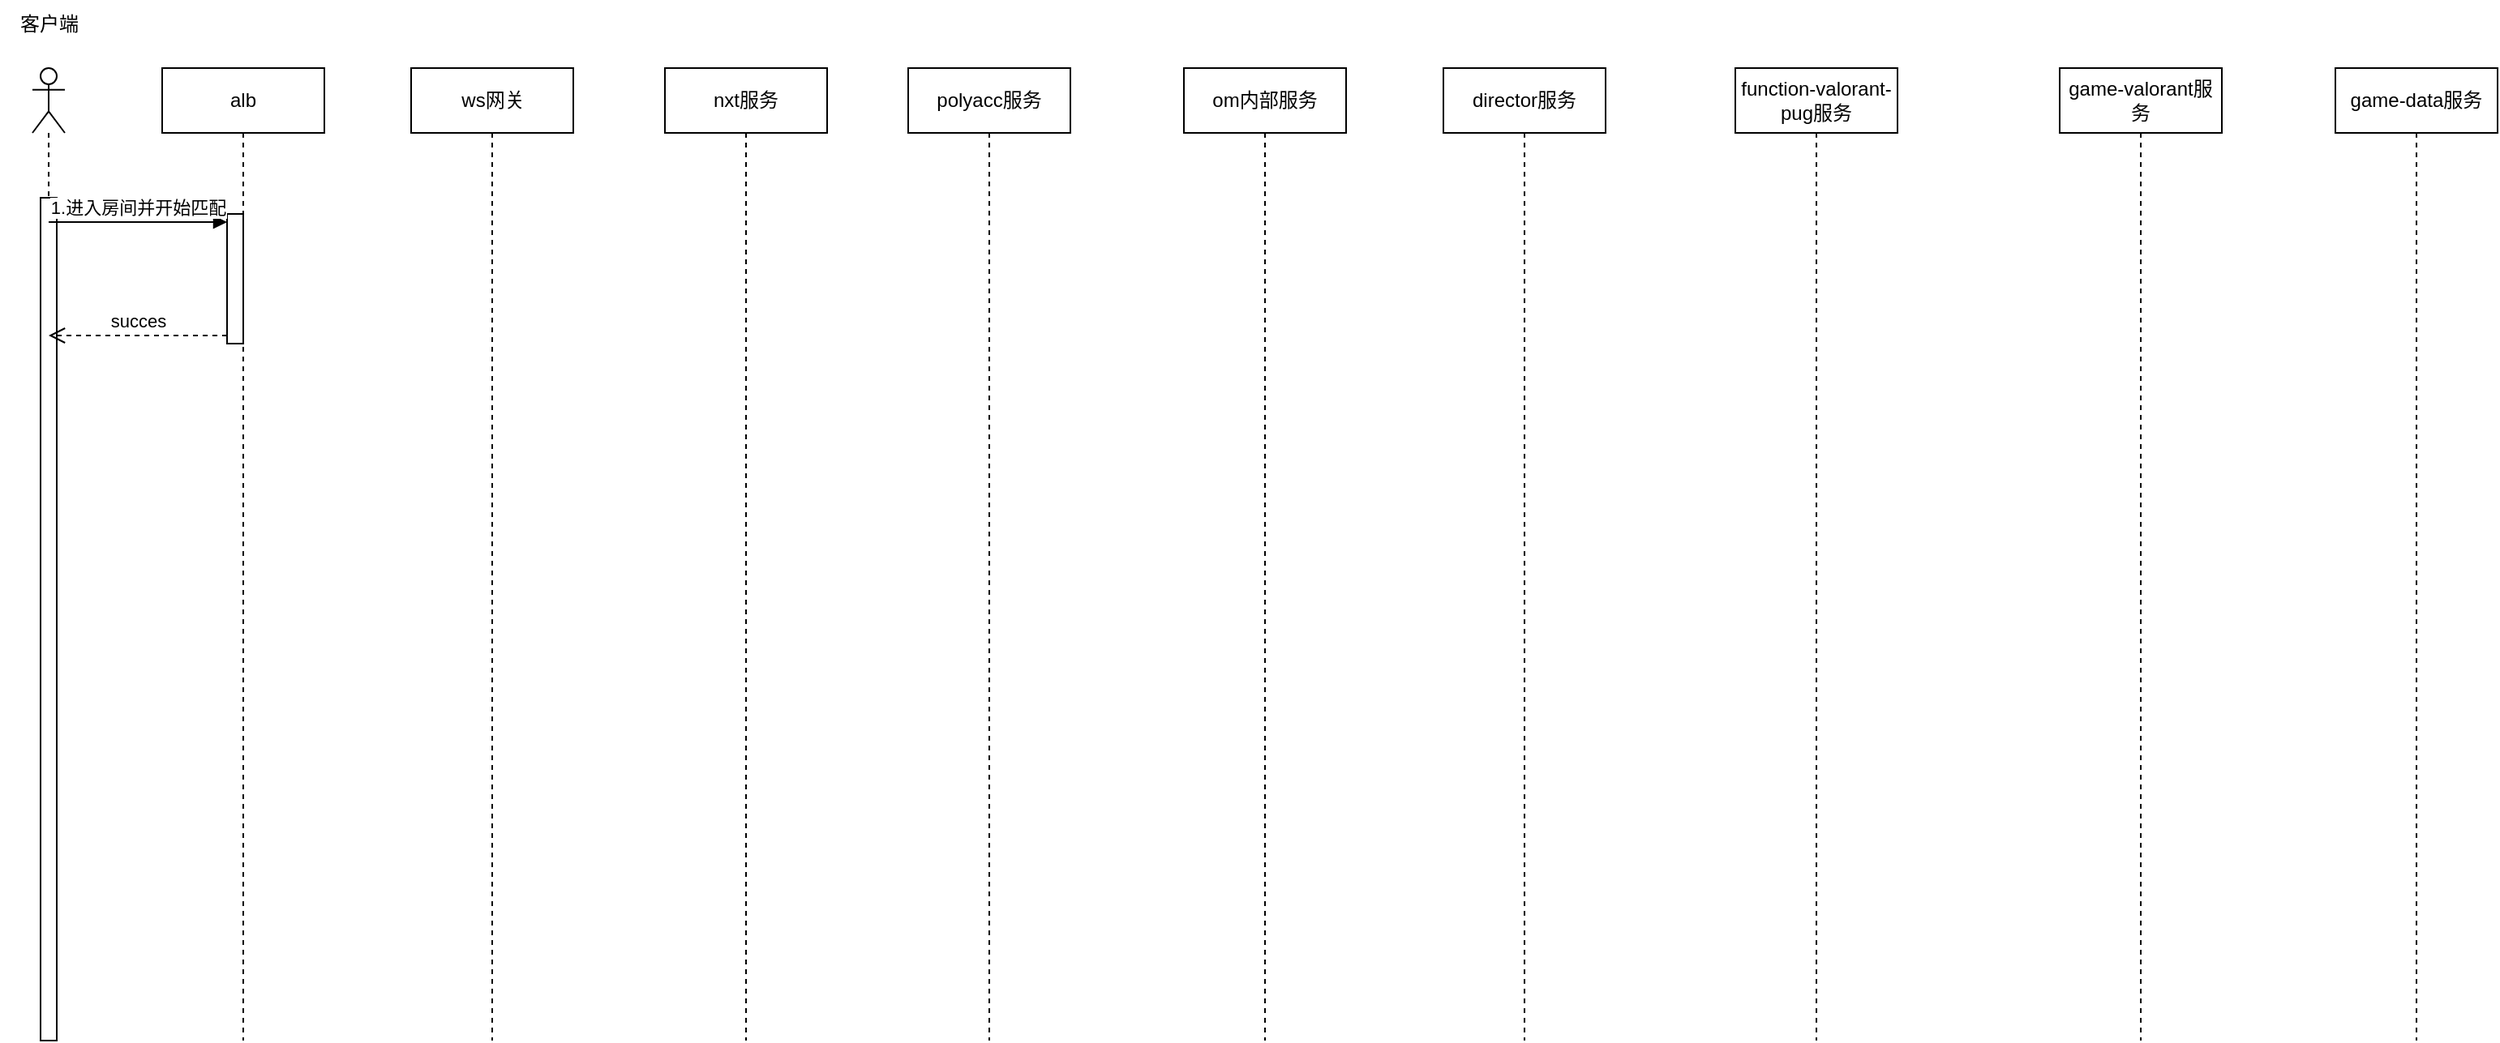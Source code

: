 <mxfile version="26.2.2">
  <diagram name="第 1 页" id="Z5uVKro5_mtpSpvmtEtY">
    <mxGraphModel dx="1190" dy="687" grid="1" gridSize="10" guides="1" tooltips="1" connect="1" arrows="1" fold="1" page="1" pageScale="1" pageWidth="827" pageHeight="1169" math="0" shadow="0">
      <root>
        <mxCell id="0" />
        <mxCell id="1" parent="0" />
        <mxCell id="c8NdyCZHUCgl87eywZZy-14" value="" style="shape=umlLifeline;perimeter=lifelinePerimeter;whiteSpace=wrap;html=1;container=1;dropTarget=0;collapsible=0;recursiveResize=0;outlineConnect=0;portConstraint=eastwest;newEdgeStyle={&quot;curved&quot;:0,&quot;rounded&quot;:0};participant=umlActor;" vertex="1" parent="1">
          <mxGeometry x="80" y="400" width="20" height="600" as="geometry" />
        </mxCell>
        <mxCell id="c8NdyCZHUCgl87eywZZy-16" value="" style="html=1;points=[[0,0,0,0,5],[0,1,0,0,-5],[1,0,0,0,5],[1,1,0,0,-5]];perimeter=orthogonalPerimeter;outlineConnect=0;targetShapes=umlLifeline;portConstraint=eastwest;newEdgeStyle={&quot;curved&quot;:0,&quot;rounded&quot;:0};" vertex="1" parent="c8NdyCZHUCgl87eywZZy-14">
          <mxGeometry x="5" y="80" width="10" height="520" as="geometry" />
        </mxCell>
        <mxCell id="c8NdyCZHUCgl87eywZZy-15" value="客户端" style="text;html=1;align=center;verticalAlign=middle;resizable=0;points=[];autosize=1;strokeColor=none;fillColor=none;" vertex="1" parent="1">
          <mxGeometry x="60" y="358" width="60" height="30" as="geometry" />
        </mxCell>
        <mxCell id="c8NdyCZHUCgl87eywZZy-17" value="alb" style="shape=umlLifeline;perimeter=lifelinePerimeter;whiteSpace=wrap;html=1;container=1;dropTarget=0;collapsible=0;recursiveResize=0;outlineConnect=0;portConstraint=eastwest;newEdgeStyle={&quot;curved&quot;:0,&quot;rounded&quot;:0};" vertex="1" parent="1">
          <mxGeometry x="160" y="400" width="100" height="600" as="geometry" />
        </mxCell>
        <mxCell id="c8NdyCZHUCgl87eywZZy-26" value="" style="html=1;points=[[0,0,0,0,5],[0,1,0,0,-5],[1,0,0,0,5],[1,1,0,0,-5]];perimeter=orthogonalPerimeter;outlineConnect=0;targetShapes=umlLifeline;portConstraint=eastwest;newEdgeStyle={&quot;curved&quot;:0,&quot;rounded&quot;:0};" vertex="1" parent="c8NdyCZHUCgl87eywZZy-17">
          <mxGeometry x="40" y="90" width="10" height="80" as="geometry" />
        </mxCell>
        <mxCell id="c8NdyCZHUCgl87eywZZy-18" value="ws网关" style="shape=umlLifeline;perimeter=lifelinePerimeter;whiteSpace=wrap;html=1;container=1;dropTarget=0;collapsible=0;recursiveResize=0;outlineConnect=0;portConstraint=eastwest;newEdgeStyle={&quot;curved&quot;:0,&quot;rounded&quot;:0};" vertex="1" parent="1">
          <mxGeometry x="313.5" y="400" width="100" height="600" as="geometry" />
        </mxCell>
        <mxCell id="c8NdyCZHUCgl87eywZZy-19" value="&lt;span style=&quot;white-space-collapse: preserve; background-color: transparent; color: light-dark(rgb(0, 0, 0), rgb(255, 255, 255));&quot;&gt;polyacc&lt;/span&gt;服务" style="shape=umlLifeline;perimeter=lifelinePerimeter;whiteSpace=wrap;html=1;container=1;dropTarget=0;collapsible=0;recursiveResize=0;outlineConnect=0;portConstraint=eastwest;newEdgeStyle={&quot;curved&quot;:0,&quot;rounded&quot;:0};" vertex="1" parent="1">
          <mxGeometry x="620" y="400" width="100" height="600" as="geometry" />
        </mxCell>
        <mxCell id="c8NdyCZHUCgl87eywZZy-20" value="&lt;span style=&quot;white-space-collapse: preserve;&quot;&gt;director服务&lt;/span&gt;" style="shape=umlLifeline;perimeter=lifelinePerimeter;whiteSpace=wrap;html=1;container=1;dropTarget=0;collapsible=0;recursiveResize=0;outlineConnect=0;portConstraint=eastwest;newEdgeStyle={&quot;curved&quot;:0,&quot;rounded&quot;:0};" vertex="1" parent="1">
          <mxGeometry x="950" y="400" width="100" height="600" as="geometry" />
        </mxCell>
        <mxCell id="c8NdyCZHUCgl87eywZZy-21" value="&lt;div style=&quot;white-space-collapse: preserve;&quot; data-line=&quot;true&quot; data-line-index=&quot;0&quot; data-zone-id=&quot;0&quot;&gt;function-valorant-pug服务&lt;/div&gt;" style="shape=umlLifeline;perimeter=lifelinePerimeter;whiteSpace=wrap;html=1;container=1;dropTarget=0;collapsible=0;recursiveResize=0;outlineConnect=0;portConstraint=eastwest;newEdgeStyle={&quot;curved&quot;:0,&quot;rounded&quot;:0};" vertex="1" parent="1">
          <mxGeometry x="1130" y="400" width="100" height="600" as="geometry" />
        </mxCell>
        <mxCell id="c8NdyCZHUCgl87eywZZy-22" value="&lt;div style=&quot;white-space-collapse: preserve;&quot; data-line=&quot;true&quot; data-line-index=&quot;0&quot; data-zone-id=&quot;0&quot;&gt;&lt;span style=&quot;background-color: transparent; color: light-dark(rgb(0, 0, 0), rgb(255, 255, 255));&quot;&gt;game-valorant&lt;/span&gt;服务&lt;/div&gt;" style="shape=umlLifeline;perimeter=lifelinePerimeter;whiteSpace=wrap;html=1;container=1;dropTarget=0;collapsible=0;recursiveResize=0;outlineConnect=0;portConstraint=eastwest;newEdgeStyle={&quot;curved&quot;:0,&quot;rounded&quot;:0};" vertex="1" parent="1">
          <mxGeometry x="1330" y="400" width="100" height="600" as="geometry" />
        </mxCell>
        <mxCell id="c8NdyCZHUCgl87eywZZy-23" value="&lt;span style=&quot;white-space-collapse: preserve; background-color: transparent; color: light-dark(rgb(0, 0, 0), rgb(255, 255, 255));&quot;&gt;nxt&lt;/span&gt;服务" style="shape=umlLifeline;perimeter=lifelinePerimeter;whiteSpace=wrap;html=1;container=1;dropTarget=0;collapsible=0;recursiveResize=0;outlineConnect=0;portConstraint=eastwest;newEdgeStyle={&quot;curved&quot;:0,&quot;rounded&quot;:0};" vertex="1" parent="1">
          <mxGeometry x="470" y="400" width="100" height="600" as="geometry" />
        </mxCell>
        <mxCell id="c8NdyCZHUCgl87eywZZy-24" value="&lt;div style=&quot;white-space-collapse: preserve;&quot; data-line=&quot;true&quot; data-line-index=&quot;0&quot; data-zone-id=&quot;0&quot;&gt;&lt;span style=&quot;background-color: transparent; color: light-dark(rgb(0, 0, 0), rgb(255, 255, 255));&quot;&gt;game-data&lt;/span&gt;服务&lt;/div&gt;" style="shape=umlLifeline;perimeter=lifelinePerimeter;whiteSpace=wrap;html=1;container=1;dropTarget=0;collapsible=0;recursiveResize=0;outlineConnect=0;portConstraint=eastwest;newEdgeStyle={&quot;curved&quot;:0,&quot;rounded&quot;:0};" vertex="1" parent="1">
          <mxGeometry x="1500" y="400" width="100" height="600" as="geometry" />
        </mxCell>
        <mxCell id="c8NdyCZHUCgl87eywZZy-27" value="1.进入房间并开始匹配" style="html=1;verticalAlign=bottom;endArrow=block;curved=0;rounded=0;entryX=0;entryY=0;entryDx=0;entryDy=5;" edge="1" target="c8NdyCZHUCgl87eywZZy-26" parent="1" source="c8NdyCZHUCgl87eywZZy-14">
          <mxGeometry relative="1" as="geometry">
            <mxPoint x="130" y="495" as="sourcePoint" />
          </mxGeometry>
        </mxCell>
        <mxCell id="c8NdyCZHUCgl87eywZZy-28" value="succes" style="html=1;verticalAlign=bottom;endArrow=open;dashed=1;endSize=8;curved=0;rounded=0;exitX=0;exitY=1;exitDx=0;exitDy=-5;" edge="1" source="c8NdyCZHUCgl87eywZZy-26" parent="1" target="c8NdyCZHUCgl87eywZZy-14">
          <mxGeometry relative="1" as="geometry">
            <mxPoint x="130" y="565" as="targetPoint" />
          </mxGeometry>
        </mxCell>
        <mxCell id="c8NdyCZHUCgl87eywZZy-29" value="&lt;span style=&quot;white-space-collapse: preserve;&quot;&gt;om内部服务&lt;/span&gt;" style="shape=umlLifeline;perimeter=lifelinePerimeter;whiteSpace=wrap;html=1;container=1;dropTarget=0;collapsible=0;recursiveResize=0;outlineConnect=0;portConstraint=eastwest;newEdgeStyle={&quot;curved&quot;:0,&quot;rounded&quot;:0};" vertex="1" parent="1">
          <mxGeometry x="790" y="400" width="100" height="600" as="geometry" />
        </mxCell>
      </root>
    </mxGraphModel>
  </diagram>
</mxfile>
